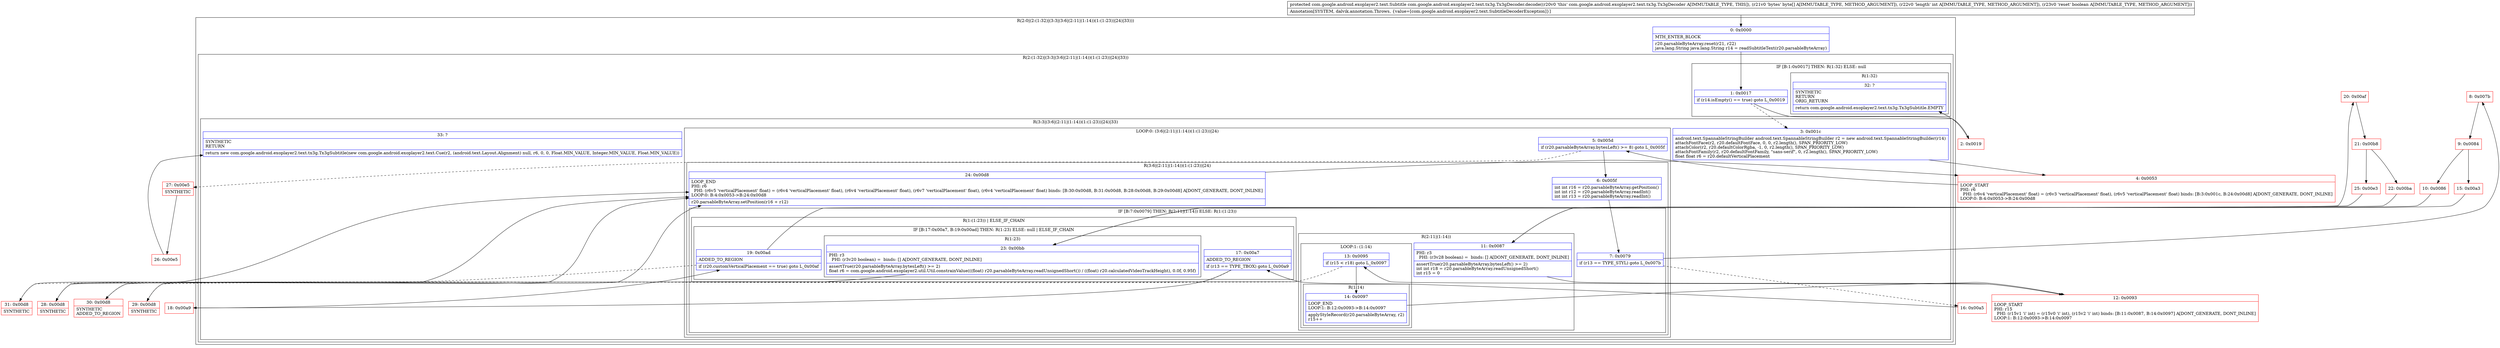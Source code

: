 digraph "CFG forcom.google.android.exoplayer2.text.tx3g.Tx3gDecoder.decode([BIZ)Lcom\/google\/android\/exoplayer2\/text\/Subtitle;" {
subgraph cluster_Region_1570114282 {
label = "R(2:0|(2:(1:32)|(3:3|(3:6|(2:11|(1:14))(1:(1:23))|24)|33)))";
node [shape=record,color=blue];
Node_0 [shape=record,label="{0\:\ 0x0000|MTH_ENTER_BLOCK\l|r20.parsableByteArray.reset(r21, r22)\ljava.lang.String java.lang.String r14 = readSubtitleText(r20.parsableByteArray)\l}"];
subgraph cluster_Region_1856965609 {
label = "R(2:(1:32)|(3:3|(3:6|(2:11|(1:14))(1:(1:23))|24)|33))";
node [shape=record,color=blue];
subgraph cluster_IfRegion_1211222350 {
label = "IF [B:1:0x0017] THEN: R(1:32) ELSE: null";
node [shape=record,color=blue];
Node_1 [shape=record,label="{1\:\ 0x0017|if (r14.isEmpty() == true) goto L_0x0019\l}"];
subgraph cluster_Region_1830970663 {
label = "R(1:32)";
node [shape=record,color=blue];
Node_32 [shape=record,label="{32\:\ ?|SYNTHETIC\lRETURN\lORIG_RETURN\l|return com.google.android.exoplayer2.text.tx3g.Tx3gSubtitle.EMPTY\l}"];
}
}
subgraph cluster_Region_1333419667 {
label = "R(3:3|(3:6|(2:11|(1:14))(1:(1:23))|24)|33)";
node [shape=record,color=blue];
Node_3 [shape=record,label="{3\:\ 0x001c|android.text.SpannableStringBuilder android.text.SpannableStringBuilder r2 = new android.text.SpannableStringBuilder(r14)\lattachFontFace(r2, r20.defaultFontFace, 0, 0, r2.length(), SPAN_PRIORITY_LOW)\lattachColor(r2, r20.defaultColorRgba, \-1, 0, r2.length(), SPAN_PRIORITY_LOW)\lattachFontFamily(r2, r20.defaultFontFamily, \"sans\-serif\", 0, r2.length(), SPAN_PRIORITY_LOW)\lfloat float r6 = r20.defaultVerticalPlacement\l}"];
subgraph cluster_LoopRegion_1782165175 {
label = "LOOP:0: (3:6|(2:11|(1:14))(1:(1:23))|24)";
node [shape=record,color=blue];
Node_5 [shape=record,label="{5\:\ 0x005d|if (r20.parsableByteArray.bytesLeft() \>= 8) goto L_0x005f\l}"];
subgraph cluster_Region_1700765135 {
label = "R(3:6|(2:11|(1:14))(1:(1:23))|24)";
node [shape=record,color=blue];
Node_6 [shape=record,label="{6\:\ 0x005f|int int r16 = r20.parsableByteArray.getPosition()\lint int r12 = r20.parsableByteArray.readInt()\lint int r13 = r20.parsableByteArray.readInt()\l}"];
subgraph cluster_IfRegion_2026686769 {
label = "IF [B:7:0x0079] THEN: R(2:11|(1:14)) ELSE: R(1:(1:23))";
node [shape=record,color=blue];
Node_7 [shape=record,label="{7\:\ 0x0079|if (r13 == TYPE_STYL) goto L_0x007b\l}"];
subgraph cluster_Region_1912220421 {
label = "R(2:11|(1:14))";
node [shape=record,color=blue];
Node_11 [shape=record,label="{11\:\ 0x0087|PHI: r3 \l  PHI: (r3v28 boolean) =  binds: [] A[DONT_GENERATE, DONT_INLINE]\l|assertTrue(r20.parsableByteArray.bytesLeft() \>= 2)\lint int r18 = r20.parsableByteArray.readUnsignedShort()\lint r15 = 0\l}"];
subgraph cluster_LoopRegion_1750233360 {
label = "LOOP:1: (1:14)";
node [shape=record,color=blue];
Node_13 [shape=record,label="{13\:\ 0x0095|if (r15 \< r18) goto L_0x0097\l}"];
subgraph cluster_Region_1313790253 {
label = "R(1:14)";
node [shape=record,color=blue];
Node_14 [shape=record,label="{14\:\ 0x0097|LOOP_END\lLOOP:1: B:12:0x0093\-\>B:14:0x0097\l|applyStyleRecord(r20.parsableByteArray, r2)\lr15++\l}"];
}
}
}
subgraph cluster_Region_1573080190 {
label = "R(1:(1:23)) | ELSE_IF_CHAIN\l";
node [shape=record,color=blue];
subgraph cluster_IfRegion_1081335988 {
label = "IF [B:17:0x00a7, B:19:0x00ad] THEN: R(1:23) ELSE: null | ELSE_IF_CHAIN\l";
node [shape=record,color=blue];
Node_17 [shape=record,label="{17\:\ 0x00a7|ADDED_TO_REGION\l|if (r13 == TYPE_TBOX) goto L_0x00a9\l}"];
Node_19 [shape=record,label="{19\:\ 0x00ad|ADDED_TO_REGION\l|if (r20.customVerticalPlacement == true) goto L_0x00af\l}"];
subgraph cluster_Region_593644372 {
label = "R(1:23)";
node [shape=record,color=blue];
Node_23 [shape=record,label="{23\:\ 0x00bb|PHI: r3 \l  PHI: (r3v20 boolean) =  binds: [] A[DONT_GENERATE, DONT_INLINE]\l|assertTrue(r20.parsableByteArray.bytesLeft() \>= 2)\lfloat r6 = com.google.android.exoplayer2.util.Util.constrainValue(((float) r20.parsableByteArray.readUnsignedShort()) \/ ((float) r20.calculatedVideoTrackHeight), 0.0f, 0.95f)\l}"];
}
}
}
}
Node_24 [shape=record,label="{24\:\ 0x00d8|LOOP_END\lPHI: r6 \l  PHI: (r6v5 'verticalPlacement' float) = (r6v4 'verticalPlacement' float), (r6v4 'verticalPlacement' float), (r6v7 'verticalPlacement' float), (r6v4 'verticalPlacement' float) binds: [B:30:0x00d8, B:31:0x00d8, B:28:0x00d8, B:29:0x00d8] A[DONT_GENERATE, DONT_INLINE]\lLOOP:0: B:4:0x0053\-\>B:24:0x00d8\l|r20.parsableByteArray.setPosition(r16 + r12)\l}"];
}
}
Node_33 [shape=record,label="{33\:\ ?|SYNTHETIC\lRETURN\l|return new com.google.android.exoplayer2.text.tx3g.Tx3gSubtitle(new com.google.android.exoplayer2.text.Cue(r2, (android.text.Layout.Alignment) null, r6, 0, 0, Float.MIN_VALUE, Integer.MIN_VALUE, Float.MIN_VALUE))\l}"];
}
}
}
Node_2 [shape=record,color=red,label="{2\:\ 0x0019}"];
Node_4 [shape=record,color=red,label="{4\:\ 0x0053|LOOP_START\lPHI: r6 \l  PHI: (r6v4 'verticalPlacement' float) = (r6v3 'verticalPlacement' float), (r6v5 'verticalPlacement' float) binds: [B:3:0x001c, B:24:0x00d8] A[DONT_GENERATE, DONT_INLINE]\lLOOP:0: B:4:0x0053\-\>B:24:0x00d8\l}"];
Node_8 [shape=record,color=red,label="{8\:\ 0x007b}"];
Node_9 [shape=record,color=red,label="{9\:\ 0x0084}"];
Node_10 [shape=record,color=red,label="{10\:\ 0x0086}"];
Node_12 [shape=record,color=red,label="{12\:\ 0x0093|LOOP_START\lPHI: r15 \l  PHI: (r15v1 'i' int) = (r15v0 'i' int), (r15v2 'i' int) binds: [B:11:0x0087, B:14:0x0097] A[DONT_GENERATE, DONT_INLINE]\lLOOP:1: B:12:0x0093\-\>B:14:0x0097\l}"];
Node_15 [shape=record,color=red,label="{15\:\ 0x00a3}"];
Node_16 [shape=record,color=red,label="{16\:\ 0x00a5}"];
Node_18 [shape=record,color=red,label="{18\:\ 0x00a9}"];
Node_20 [shape=record,color=red,label="{20\:\ 0x00af}"];
Node_21 [shape=record,color=red,label="{21\:\ 0x00b8}"];
Node_22 [shape=record,color=red,label="{22\:\ 0x00ba}"];
Node_25 [shape=record,color=red,label="{25\:\ 0x00e3}"];
Node_26 [shape=record,color=red,label="{26\:\ 0x00e5}"];
Node_27 [shape=record,color=red,label="{27\:\ 0x00e5|SYNTHETIC\l}"];
Node_28 [shape=record,color=red,label="{28\:\ 0x00d8|SYNTHETIC\l}"];
Node_29 [shape=record,color=red,label="{29\:\ 0x00d8|SYNTHETIC\l}"];
Node_30 [shape=record,color=red,label="{30\:\ 0x00d8|SYNTHETIC\lADDED_TO_REGION\l}"];
Node_31 [shape=record,color=red,label="{31\:\ 0x00d8|SYNTHETIC\l}"];
MethodNode[shape=record,label="{protected com.google.android.exoplayer2.text.Subtitle com.google.android.exoplayer2.text.tx3g.Tx3gDecoder.decode((r20v0 'this' com.google.android.exoplayer2.text.tx3g.Tx3gDecoder A[IMMUTABLE_TYPE, THIS]), (r21v0 'bytes' byte[] A[IMMUTABLE_TYPE, METHOD_ARGUMENT]), (r22v0 'length' int A[IMMUTABLE_TYPE, METHOD_ARGUMENT]), (r23v0 'reset' boolean A[IMMUTABLE_TYPE, METHOD_ARGUMENT]))  | Annotation[SYSTEM, dalvik.annotation.Throws, \{value=[com.google.android.exoplayer2.text.SubtitleDecoderException]\}]\l}"];
MethodNode -> Node_0;
Node_0 -> Node_1;
Node_1 -> Node_2;
Node_1 -> Node_3[style=dashed];
Node_3 -> Node_4;
Node_5 -> Node_6;
Node_5 -> Node_27[style=dashed];
Node_6 -> Node_7;
Node_7 -> Node_8;
Node_7 -> Node_16[style=dashed];
Node_11 -> Node_12;
Node_13 -> Node_14;
Node_13 -> Node_29[style=dashed];
Node_14 -> Node_12;
Node_17 -> Node_18;
Node_17 -> Node_30[style=dashed];
Node_19 -> Node_20;
Node_19 -> Node_31[style=dashed];
Node_23 -> Node_28;
Node_24 -> Node_4;
Node_2 -> Node_32;
Node_4 -> Node_5;
Node_8 -> Node_9;
Node_9 -> Node_10;
Node_9 -> Node_15;
Node_10 -> Node_11;
Node_12 -> Node_13;
Node_15 -> Node_11;
Node_16 -> Node_17;
Node_18 -> Node_19;
Node_20 -> Node_21;
Node_21 -> Node_22;
Node_21 -> Node_25;
Node_22 -> Node_23;
Node_25 -> Node_23;
Node_26 -> Node_33;
Node_27 -> Node_26;
Node_28 -> Node_24;
Node_29 -> Node_24;
Node_30 -> Node_24;
Node_31 -> Node_24;
}

